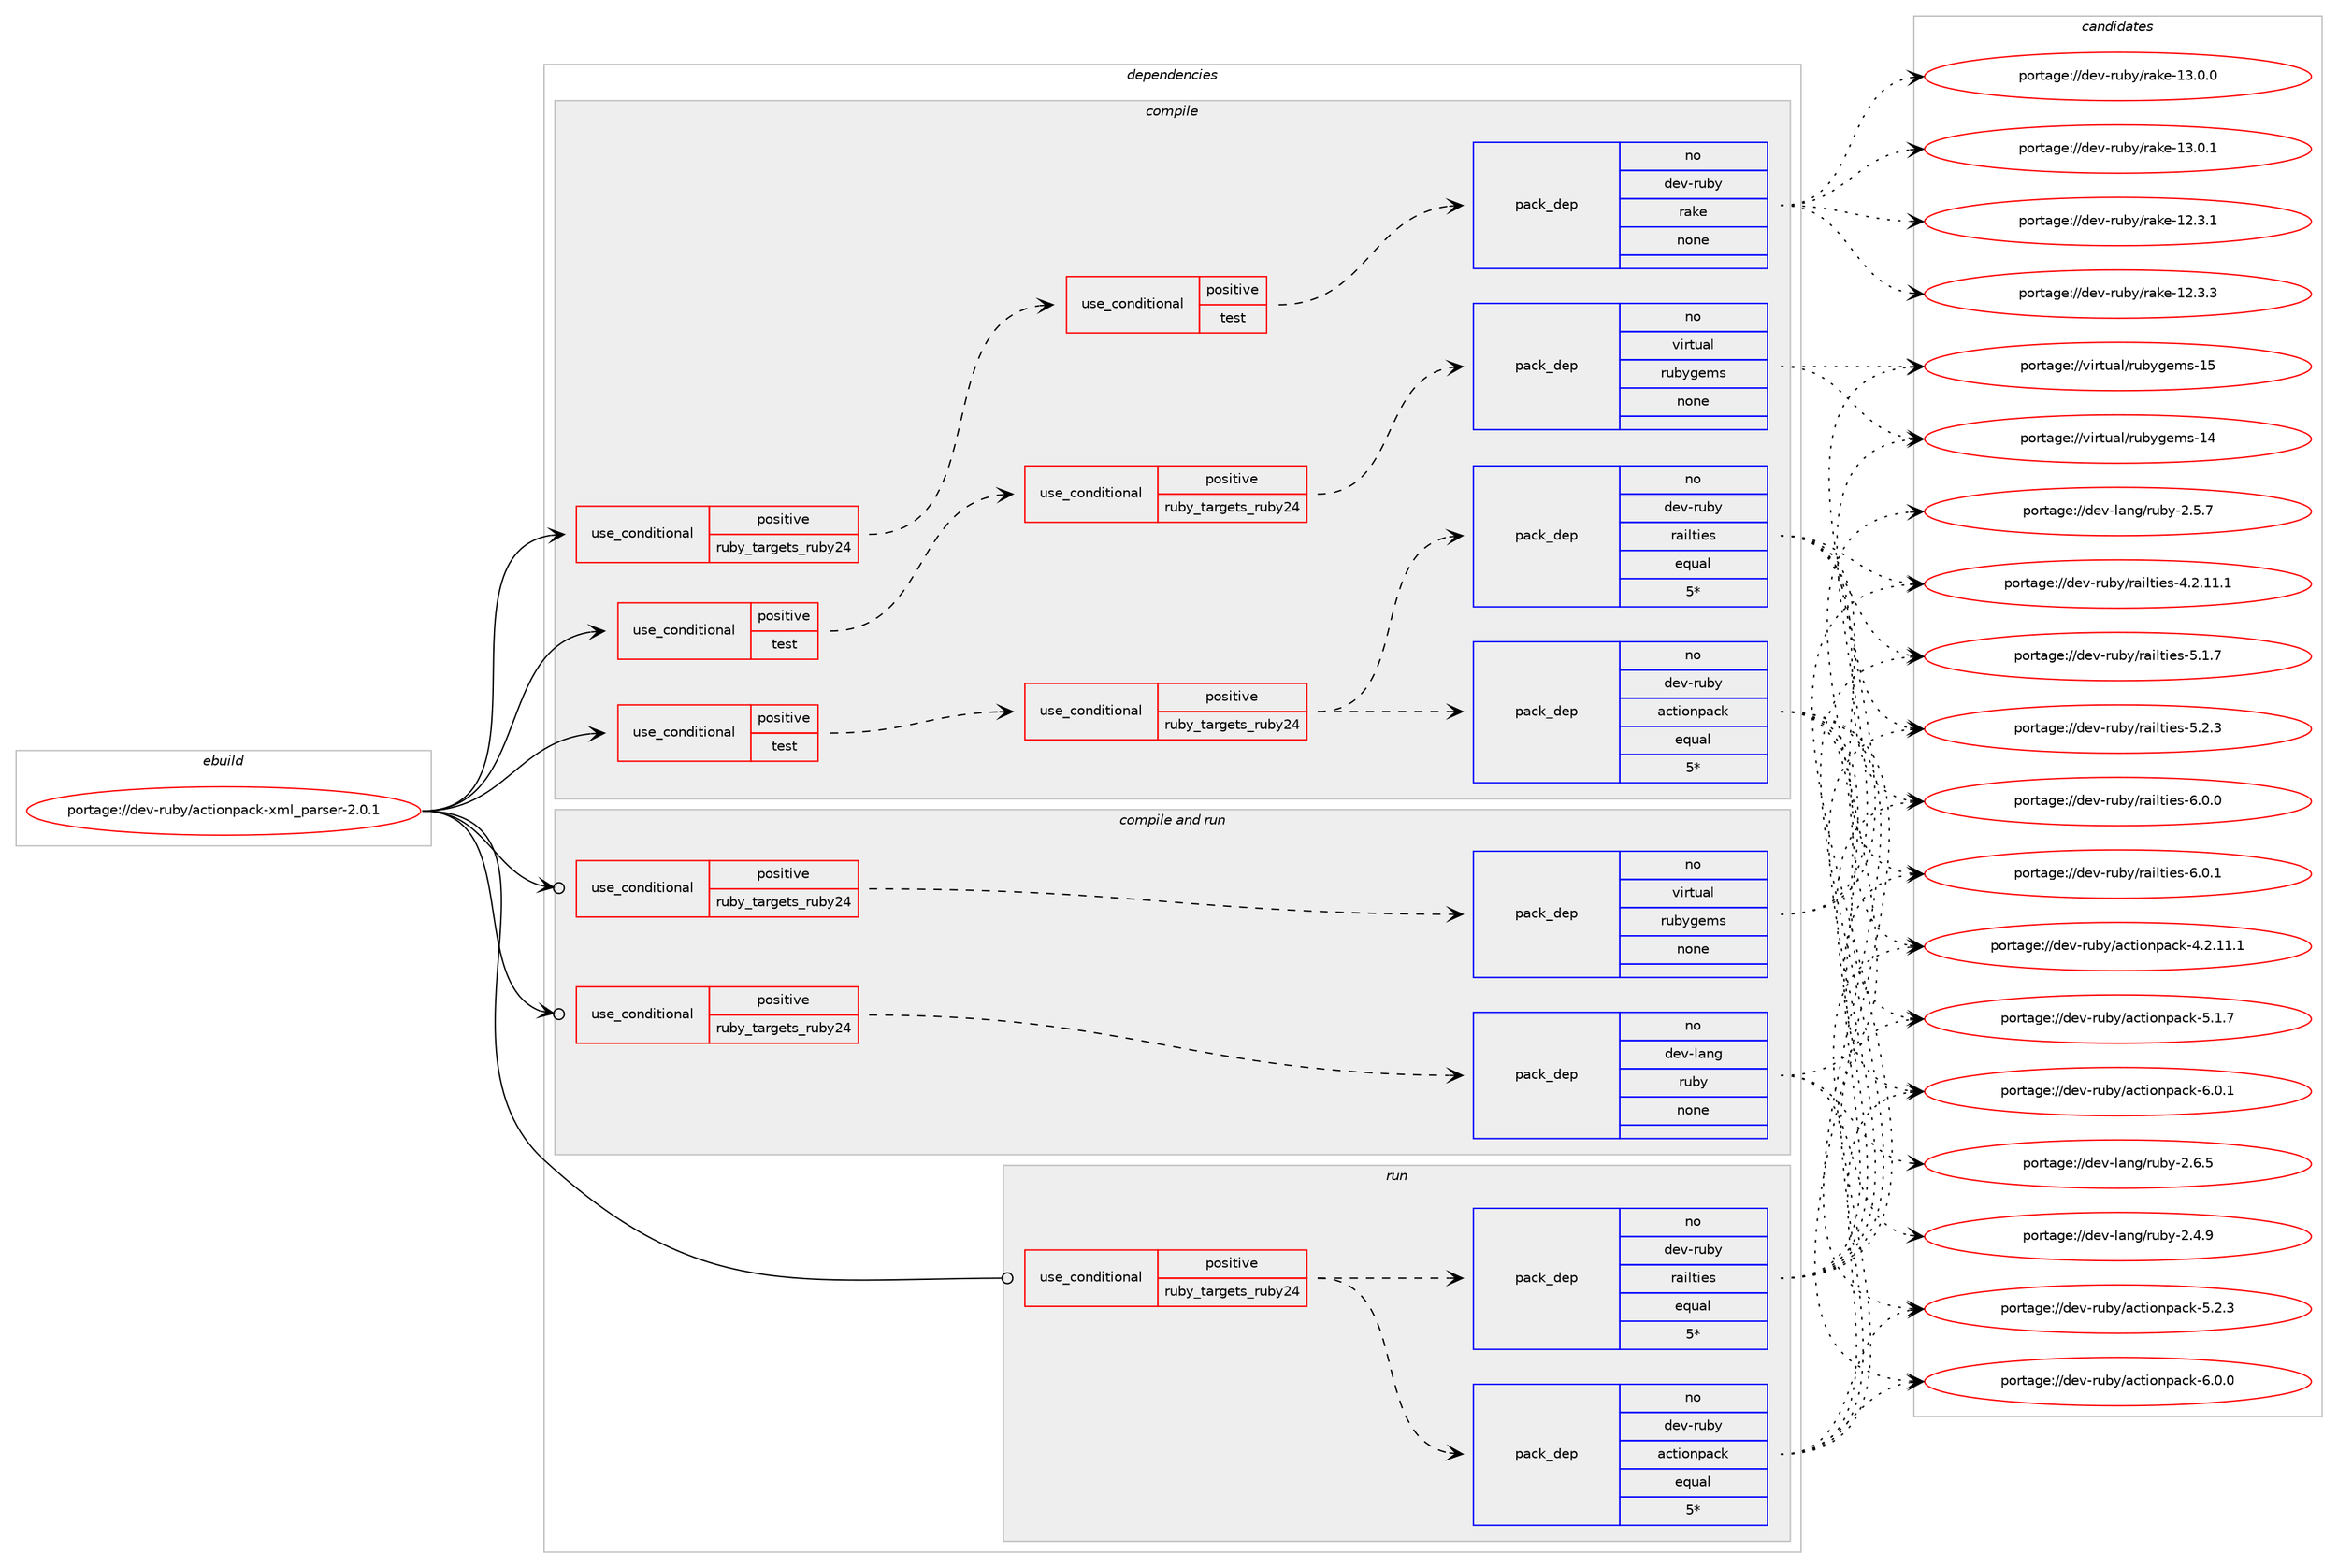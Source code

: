 digraph prolog {

# *************
# Graph options
# *************

newrank=true;
concentrate=true;
compound=true;
graph [rankdir=LR,fontname=Helvetica,fontsize=10,ranksep=1.5];#, ranksep=2.5, nodesep=0.2];
edge  [arrowhead=vee];
node  [fontname=Helvetica,fontsize=10];

# **********
# The ebuild
# **********

subgraph cluster_leftcol {
color=gray;
rank=same;
label=<<i>ebuild</i>>;
id [label="portage://dev-ruby/actionpack-xml_parser-2.0.1", color=red, width=4, href="../dev-ruby/actionpack-xml_parser-2.0.1.svg"];
}

# ****************
# The dependencies
# ****************

subgraph cluster_midcol {
color=gray;
label=<<i>dependencies</i>>;
subgraph cluster_compile {
fillcolor="#eeeeee";
style=filled;
label=<<i>compile</i>>;
subgraph cond46273 {
dependency209407 [label=<<TABLE BORDER="0" CELLBORDER="1" CELLSPACING="0" CELLPADDING="4"><TR><TD ROWSPAN="3" CELLPADDING="10">use_conditional</TD></TR><TR><TD>positive</TD></TR><TR><TD>ruby_targets_ruby24</TD></TR></TABLE>>, shape=none, color=red];
subgraph cond46274 {
dependency209408 [label=<<TABLE BORDER="0" CELLBORDER="1" CELLSPACING="0" CELLPADDING="4"><TR><TD ROWSPAN="3" CELLPADDING="10">use_conditional</TD></TR><TR><TD>positive</TD></TR><TR><TD>test</TD></TR></TABLE>>, shape=none, color=red];
subgraph pack159706 {
dependency209409 [label=<<TABLE BORDER="0" CELLBORDER="1" CELLSPACING="0" CELLPADDING="4" WIDTH="220"><TR><TD ROWSPAN="6" CELLPADDING="30">pack_dep</TD></TR><TR><TD WIDTH="110">no</TD></TR><TR><TD>dev-ruby</TD></TR><TR><TD>rake</TD></TR><TR><TD>none</TD></TR><TR><TD></TD></TR></TABLE>>, shape=none, color=blue];
}
dependency209408:e -> dependency209409:w [weight=20,style="dashed",arrowhead="vee"];
}
dependency209407:e -> dependency209408:w [weight=20,style="dashed",arrowhead="vee"];
}
id:e -> dependency209407:w [weight=20,style="solid",arrowhead="vee"];
subgraph cond46275 {
dependency209410 [label=<<TABLE BORDER="0" CELLBORDER="1" CELLSPACING="0" CELLPADDING="4"><TR><TD ROWSPAN="3" CELLPADDING="10">use_conditional</TD></TR><TR><TD>positive</TD></TR><TR><TD>test</TD></TR></TABLE>>, shape=none, color=red];
subgraph cond46276 {
dependency209411 [label=<<TABLE BORDER="0" CELLBORDER="1" CELLSPACING="0" CELLPADDING="4"><TR><TD ROWSPAN="3" CELLPADDING="10">use_conditional</TD></TR><TR><TD>positive</TD></TR><TR><TD>ruby_targets_ruby24</TD></TR></TABLE>>, shape=none, color=red];
subgraph pack159707 {
dependency209412 [label=<<TABLE BORDER="0" CELLBORDER="1" CELLSPACING="0" CELLPADDING="4" WIDTH="220"><TR><TD ROWSPAN="6" CELLPADDING="30">pack_dep</TD></TR><TR><TD WIDTH="110">no</TD></TR><TR><TD>dev-ruby</TD></TR><TR><TD>actionpack</TD></TR><TR><TD>equal</TD></TR><TR><TD>5*</TD></TR></TABLE>>, shape=none, color=blue];
}
dependency209411:e -> dependency209412:w [weight=20,style="dashed",arrowhead="vee"];
subgraph pack159708 {
dependency209413 [label=<<TABLE BORDER="0" CELLBORDER="1" CELLSPACING="0" CELLPADDING="4" WIDTH="220"><TR><TD ROWSPAN="6" CELLPADDING="30">pack_dep</TD></TR><TR><TD WIDTH="110">no</TD></TR><TR><TD>dev-ruby</TD></TR><TR><TD>railties</TD></TR><TR><TD>equal</TD></TR><TR><TD>5*</TD></TR></TABLE>>, shape=none, color=blue];
}
dependency209411:e -> dependency209413:w [weight=20,style="dashed",arrowhead="vee"];
}
dependency209410:e -> dependency209411:w [weight=20,style="dashed",arrowhead="vee"];
}
id:e -> dependency209410:w [weight=20,style="solid",arrowhead="vee"];
subgraph cond46277 {
dependency209414 [label=<<TABLE BORDER="0" CELLBORDER="1" CELLSPACING="0" CELLPADDING="4"><TR><TD ROWSPAN="3" CELLPADDING="10">use_conditional</TD></TR><TR><TD>positive</TD></TR><TR><TD>test</TD></TR></TABLE>>, shape=none, color=red];
subgraph cond46278 {
dependency209415 [label=<<TABLE BORDER="0" CELLBORDER="1" CELLSPACING="0" CELLPADDING="4"><TR><TD ROWSPAN="3" CELLPADDING="10">use_conditional</TD></TR><TR><TD>positive</TD></TR><TR><TD>ruby_targets_ruby24</TD></TR></TABLE>>, shape=none, color=red];
subgraph pack159709 {
dependency209416 [label=<<TABLE BORDER="0" CELLBORDER="1" CELLSPACING="0" CELLPADDING="4" WIDTH="220"><TR><TD ROWSPAN="6" CELLPADDING="30">pack_dep</TD></TR><TR><TD WIDTH="110">no</TD></TR><TR><TD>virtual</TD></TR><TR><TD>rubygems</TD></TR><TR><TD>none</TD></TR><TR><TD></TD></TR></TABLE>>, shape=none, color=blue];
}
dependency209415:e -> dependency209416:w [weight=20,style="dashed",arrowhead="vee"];
}
dependency209414:e -> dependency209415:w [weight=20,style="dashed",arrowhead="vee"];
}
id:e -> dependency209414:w [weight=20,style="solid",arrowhead="vee"];
}
subgraph cluster_compileandrun {
fillcolor="#eeeeee";
style=filled;
label=<<i>compile and run</i>>;
subgraph cond46279 {
dependency209417 [label=<<TABLE BORDER="0" CELLBORDER="1" CELLSPACING="0" CELLPADDING="4"><TR><TD ROWSPAN="3" CELLPADDING="10">use_conditional</TD></TR><TR><TD>positive</TD></TR><TR><TD>ruby_targets_ruby24</TD></TR></TABLE>>, shape=none, color=red];
subgraph pack159710 {
dependency209418 [label=<<TABLE BORDER="0" CELLBORDER="1" CELLSPACING="0" CELLPADDING="4" WIDTH="220"><TR><TD ROWSPAN="6" CELLPADDING="30">pack_dep</TD></TR><TR><TD WIDTH="110">no</TD></TR><TR><TD>dev-lang</TD></TR><TR><TD>ruby</TD></TR><TR><TD>none</TD></TR><TR><TD></TD></TR></TABLE>>, shape=none, color=blue];
}
dependency209417:e -> dependency209418:w [weight=20,style="dashed",arrowhead="vee"];
}
id:e -> dependency209417:w [weight=20,style="solid",arrowhead="odotvee"];
subgraph cond46280 {
dependency209419 [label=<<TABLE BORDER="0" CELLBORDER="1" CELLSPACING="0" CELLPADDING="4"><TR><TD ROWSPAN="3" CELLPADDING="10">use_conditional</TD></TR><TR><TD>positive</TD></TR><TR><TD>ruby_targets_ruby24</TD></TR></TABLE>>, shape=none, color=red];
subgraph pack159711 {
dependency209420 [label=<<TABLE BORDER="0" CELLBORDER="1" CELLSPACING="0" CELLPADDING="4" WIDTH="220"><TR><TD ROWSPAN="6" CELLPADDING="30">pack_dep</TD></TR><TR><TD WIDTH="110">no</TD></TR><TR><TD>virtual</TD></TR><TR><TD>rubygems</TD></TR><TR><TD>none</TD></TR><TR><TD></TD></TR></TABLE>>, shape=none, color=blue];
}
dependency209419:e -> dependency209420:w [weight=20,style="dashed",arrowhead="vee"];
}
id:e -> dependency209419:w [weight=20,style="solid",arrowhead="odotvee"];
}
subgraph cluster_run {
fillcolor="#eeeeee";
style=filled;
label=<<i>run</i>>;
subgraph cond46281 {
dependency209421 [label=<<TABLE BORDER="0" CELLBORDER="1" CELLSPACING="0" CELLPADDING="4"><TR><TD ROWSPAN="3" CELLPADDING="10">use_conditional</TD></TR><TR><TD>positive</TD></TR><TR><TD>ruby_targets_ruby24</TD></TR></TABLE>>, shape=none, color=red];
subgraph pack159712 {
dependency209422 [label=<<TABLE BORDER="0" CELLBORDER="1" CELLSPACING="0" CELLPADDING="4" WIDTH="220"><TR><TD ROWSPAN="6" CELLPADDING="30">pack_dep</TD></TR><TR><TD WIDTH="110">no</TD></TR><TR><TD>dev-ruby</TD></TR><TR><TD>actionpack</TD></TR><TR><TD>equal</TD></TR><TR><TD>5*</TD></TR></TABLE>>, shape=none, color=blue];
}
dependency209421:e -> dependency209422:w [weight=20,style="dashed",arrowhead="vee"];
subgraph pack159713 {
dependency209423 [label=<<TABLE BORDER="0" CELLBORDER="1" CELLSPACING="0" CELLPADDING="4" WIDTH="220"><TR><TD ROWSPAN="6" CELLPADDING="30">pack_dep</TD></TR><TR><TD WIDTH="110">no</TD></TR><TR><TD>dev-ruby</TD></TR><TR><TD>railties</TD></TR><TR><TD>equal</TD></TR><TR><TD>5*</TD></TR></TABLE>>, shape=none, color=blue];
}
dependency209421:e -> dependency209423:w [weight=20,style="dashed",arrowhead="vee"];
}
id:e -> dependency209421:w [weight=20,style="solid",arrowhead="odot"];
}
}

# **************
# The candidates
# **************

subgraph cluster_choices {
rank=same;
color=gray;
label=<<i>candidates</i>>;

subgraph choice159706 {
color=black;
nodesep=1;
choiceportage1001011184511411798121471149710710145495046514649 [label="portage://dev-ruby/rake-12.3.1", color=red, width=4,href="../dev-ruby/rake-12.3.1.svg"];
choiceportage1001011184511411798121471149710710145495046514651 [label="portage://dev-ruby/rake-12.3.3", color=red, width=4,href="../dev-ruby/rake-12.3.3.svg"];
choiceportage1001011184511411798121471149710710145495146484648 [label="portage://dev-ruby/rake-13.0.0", color=red, width=4,href="../dev-ruby/rake-13.0.0.svg"];
choiceportage1001011184511411798121471149710710145495146484649 [label="portage://dev-ruby/rake-13.0.1", color=red, width=4,href="../dev-ruby/rake-13.0.1.svg"];
dependency209409:e -> choiceportage1001011184511411798121471149710710145495046514649:w [style=dotted,weight="100"];
dependency209409:e -> choiceportage1001011184511411798121471149710710145495046514651:w [style=dotted,weight="100"];
dependency209409:e -> choiceportage1001011184511411798121471149710710145495146484648:w [style=dotted,weight="100"];
dependency209409:e -> choiceportage1001011184511411798121471149710710145495146484649:w [style=dotted,weight="100"];
}
subgraph choice159707 {
color=black;
nodesep=1;
choiceportage10010111845114117981214797991161051111101129799107455246504649494649 [label="portage://dev-ruby/actionpack-4.2.11.1", color=red, width=4,href="../dev-ruby/actionpack-4.2.11.1.svg"];
choiceportage10010111845114117981214797991161051111101129799107455346494655 [label="portage://dev-ruby/actionpack-5.1.7", color=red, width=4,href="../dev-ruby/actionpack-5.1.7.svg"];
choiceportage10010111845114117981214797991161051111101129799107455346504651 [label="portage://dev-ruby/actionpack-5.2.3", color=red, width=4,href="../dev-ruby/actionpack-5.2.3.svg"];
choiceportage10010111845114117981214797991161051111101129799107455446484648 [label="portage://dev-ruby/actionpack-6.0.0", color=red, width=4,href="../dev-ruby/actionpack-6.0.0.svg"];
choiceportage10010111845114117981214797991161051111101129799107455446484649 [label="portage://dev-ruby/actionpack-6.0.1", color=red, width=4,href="../dev-ruby/actionpack-6.0.1.svg"];
dependency209412:e -> choiceportage10010111845114117981214797991161051111101129799107455246504649494649:w [style=dotted,weight="100"];
dependency209412:e -> choiceportage10010111845114117981214797991161051111101129799107455346494655:w [style=dotted,weight="100"];
dependency209412:e -> choiceportage10010111845114117981214797991161051111101129799107455346504651:w [style=dotted,weight="100"];
dependency209412:e -> choiceportage10010111845114117981214797991161051111101129799107455446484648:w [style=dotted,weight="100"];
dependency209412:e -> choiceportage10010111845114117981214797991161051111101129799107455446484649:w [style=dotted,weight="100"];
}
subgraph choice159708 {
color=black;
nodesep=1;
choiceportage10010111845114117981214711497105108116105101115455246504649494649 [label="portage://dev-ruby/railties-4.2.11.1", color=red, width=4,href="../dev-ruby/railties-4.2.11.1.svg"];
choiceportage10010111845114117981214711497105108116105101115455346494655 [label="portage://dev-ruby/railties-5.1.7", color=red, width=4,href="../dev-ruby/railties-5.1.7.svg"];
choiceportage10010111845114117981214711497105108116105101115455346504651 [label="portage://dev-ruby/railties-5.2.3", color=red, width=4,href="../dev-ruby/railties-5.2.3.svg"];
choiceportage10010111845114117981214711497105108116105101115455446484648 [label="portage://dev-ruby/railties-6.0.0", color=red, width=4,href="../dev-ruby/railties-6.0.0.svg"];
choiceportage10010111845114117981214711497105108116105101115455446484649 [label="portage://dev-ruby/railties-6.0.1", color=red, width=4,href="../dev-ruby/railties-6.0.1.svg"];
dependency209413:e -> choiceportage10010111845114117981214711497105108116105101115455246504649494649:w [style=dotted,weight="100"];
dependency209413:e -> choiceportage10010111845114117981214711497105108116105101115455346494655:w [style=dotted,weight="100"];
dependency209413:e -> choiceportage10010111845114117981214711497105108116105101115455346504651:w [style=dotted,weight="100"];
dependency209413:e -> choiceportage10010111845114117981214711497105108116105101115455446484648:w [style=dotted,weight="100"];
dependency209413:e -> choiceportage10010111845114117981214711497105108116105101115455446484649:w [style=dotted,weight="100"];
}
subgraph choice159709 {
color=black;
nodesep=1;
choiceportage118105114116117971084711411798121103101109115454952 [label="portage://virtual/rubygems-14", color=red, width=4,href="../virtual/rubygems-14.svg"];
choiceportage118105114116117971084711411798121103101109115454953 [label="portage://virtual/rubygems-15", color=red, width=4,href="../virtual/rubygems-15.svg"];
dependency209416:e -> choiceportage118105114116117971084711411798121103101109115454952:w [style=dotted,weight="100"];
dependency209416:e -> choiceportage118105114116117971084711411798121103101109115454953:w [style=dotted,weight="100"];
}
subgraph choice159710 {
color=black;
nodesep=1;
choiceportage10010111845108971101034711411798121455046524657 [label="portage://dev-lang/ruby-2.4.9", color=red, width=4,href="../dev-lang/ruby-2.4.9.svg"];
choiceportage10010111845108971101034711411798121455046534655 [label="portage://dev-lang/ruby-2.5.7", color=red, width=4,href="../dev-lang/ruby-2.5.7.svg"];
choiceportage10010111845108971101034711411798121455046544653 [label="portage://dev-lang/ruby-2.6.5", color=red, width=4,href="../dev-lang/ruby-2.6.5.svg"];
dependency209418:e -> choiceportage10010111845108971101034711411798121455046524657:w [style=dotted,weight="100"];
dependency209418:e -> choiceportage10010111845108971101034711411798121455046534655:w [style=dotted,weight="100"];
dependency209418:e -> choiceportage10010111845108971101034711411798121455046544653:w [style=dotted,weight="100"];
}
subgraph choice159711 {
color=black;
nodesep=1;
choiceportage118105114116117971084711411798121103101109115454952 [label="portage://virtual/rubygems-14", color=red, width=4,href="../virtual/rubygems-14.svg"];
choiceportage118105114116117971084711411798121103101109115454953 [label="portage://virtual/rubygems-15", color=red, width=4,href="../virtual/rubygems-15.svg"];
dependency209420:e -> choiceportage118105114116117971084711411798121103101109115454952:w [style=dotted,weight="100"];
dependency209420:e -> choiceportage118105114116117971084711411798121103101109115454953:w [style=dotted,weight="100"];
}
subgraph choice159712 {
color=black;
nodesep=1;
choiceportage10010111845114117981214797991161051111101129799107455246504649494649 [label="portage://dev-ruby/actionpack-4.2.11.1", color=red, width=4,href="../dev-ruby/actionpack-4.2.11.1.svg"];
choiceportage10010111845114117981214797991161051111101129799107455346494655 [label="portage://dev-ruby/actionpack-5.1.7", color=red, width=4,href="../dev-ruby/actionpack-5.1.7.svg"];
choiceportage10010111845114117981214797991161051111101129799107455346504651 [label="portage://dev-ruby/actionpack-5.2.3", color=red, width=4,href="../dev-ruby/actionpack-5.2.3.svg"];
choiceportage10010111845114117981214797991161051111101129799107455446484648 [label="portage://dev-ruby/actionpack-6.0.0", color=red, width=4,href="../dev-ruby/actionpack-6.0.0.svg"];
choiceportage10010111845114117981214797991161051111101129799107455446484649 [label="portage://dev-ruby/actionpack-6.0.1", color=red, width=4,href="../dev-ruby/actionpack-6.0.1.svg"];
dependency209422:e -> choiceportage10010111845114117981214797991161051111101129799107455246504649494649:w [style=dotted,weight="100"];
dependency209422:e -> choiceportage10010111845114117981214797991161051111101129799107455346494655:w [style=dotted,weight="100"];
dependency209422:e -> choiceportage10010111845114117981214797991161051111101129799107455346504651:w [style=dotted,weight="100"];
dependency209422:e -> choiceportage10010111845114117981214797991161051111101129799107455446484648:w [style=dotted,weight="100"];
dependency209422:e -> choiceportage10010111845114117981214797991161051111101129799107455446484649:w [style=dotted,weight="100"];
}
subgraph choice159713 {
color=black;
nodesep=1;
choiceportage10010111845114117981214711497105108116105101115455246504649494649 [label="portage://dev-ruby/railties-4.2.11.1", color=red, width=4,href="../dev-ruby/railties-4.2.11.1.svg"];
choiceportage10010111845114117981214711497105108116105101115455346494655 [label="portage://dev-ruby/railties-5.1.7", color=red, width=4,href="../dev-ruby/railties-5.1.7.svg"];
choiceportage10010111845114117981214711497105108116105101115455346504651 [label="portage://dev-ruby/railties-5.2.3", color=red, width=4,href="../dev-ruby/railties-5.2.3.svg"];
choiceportage10010111845114117981214711497105108116105101115455446484648 [label="portage://dev-ruby/railties-6.0.0", color=red, width=4,href="../dev-ruby/railties-6.0.0.svg"];
choiceportage10010111845114117981214711497105108116105101115455446484649 [label="portage://dev-ruby/railties-6.0.1", color=red, width=4,href="../dev-ruby/railties-6.0.1.svg"];
dependency209423:e -> choiceportage10010111845114117981214711497105108116105101115455246504649494649:w [style=dotted,weight="100"];
dependency209423:e -> choiceportage10010111845114117981214711497105108116105101115455346494655:w [style=dotted,weight="100"];
dependency209423:e -> choiceportage10010111845114117981214711497105108116105101115455346504651:w [style=dotted,weight="100"];
dependency209423:e -> choiceportage10010111845114117981214711497105108116105101115455446484648:w [style=dotted,weight="100"];
dependency209423:e -> choiceportage10010111845114117981214711497105108116105101115455446484649:w [style=dotted,weight="100"];
}
}

}
